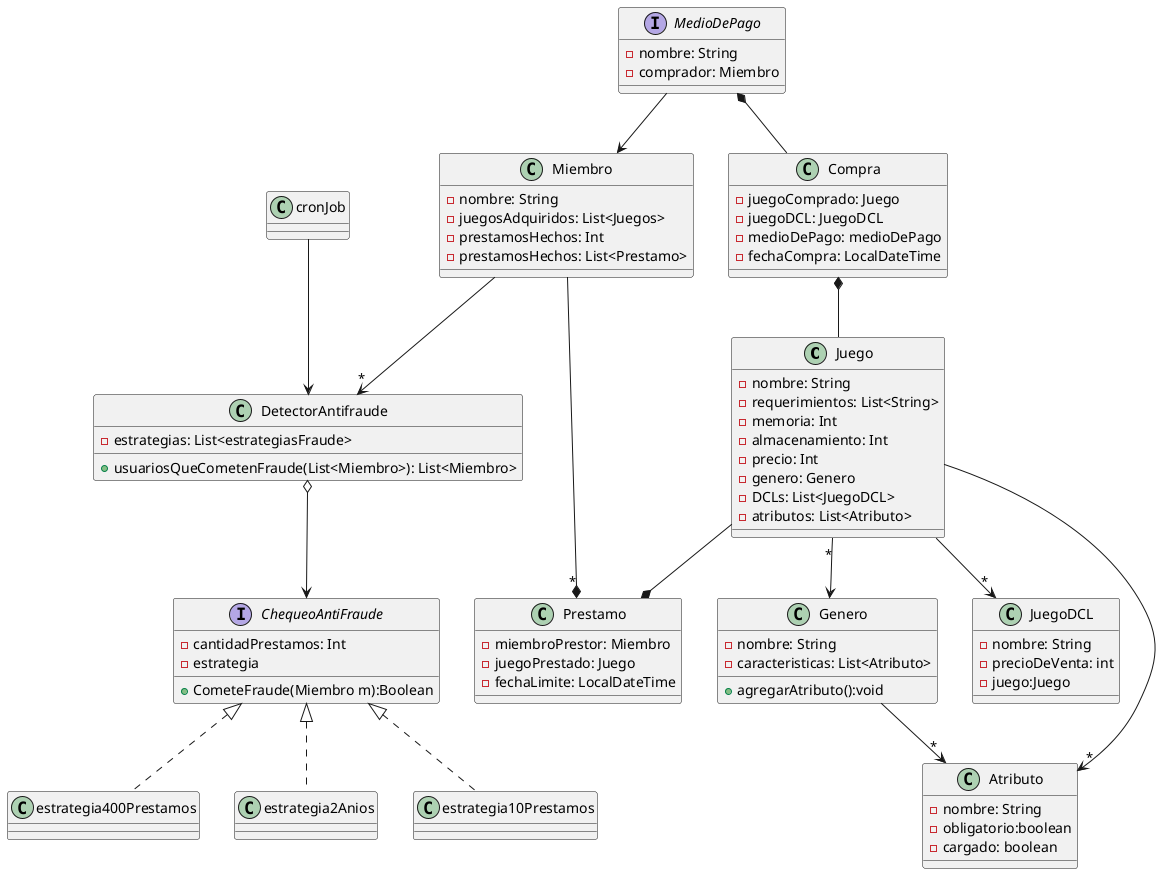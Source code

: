@startuml

class Juego{
    -nombre: String
    -requerimientos: List<String>
    -memoria: Int
    -almacenamiento: Int
    -precio: Int
    -genero: Genero
    -DCLs: List<JuegoDCL>
    -atributos: List<Atributo>
}

class JuegoDCL {
    -nombre: String
    -precioDeVenta: int
    -juego:Juego
}

class Atributo{
    -nombre: String
    -obligatorio:boolean
    -cargado: boolean
}

class Genero{
    -nombre: String
    -caracteristicas: List<Atributo>
    +agregarAtributo():void
}
class Compra{
    -juegoComprado: Juego
    -juegoDCL: JuegoDCL
    -medioDePago: medioDePago
    -fechaCompra: LocalDateTime
}
interface MedioDePago{
    -nombre: String
    -comprador: Miembro
}
class Prestamo{
    -miembroPrestor: Miembro
    -juegoPrestado: Juego
    -fechaLimite: LocalDateTime
}
class DetectorAntifraude{
    -estrategias: List<estrategiasFraude>
    +usuariosQueCometenFraude(List<Miembro>): List<Miembro>
}
interface ChequeoAntiFraude{
    -cantidadPrestamos: Int
    -estrategia
    +CometeFraude(Miembro m):Boolean
}
class estrategia10Prestamos implements ChequeoAntiFraude{
}
class estrategia400Prestamos implements ChequeoAntiFraude{
}
class estrategia2Anios implements ChequeoAntiFraude{
}
class Miembro{
    -nombre: String
    -juegosAdquiridos: List<Juegos>
    -prestamosHechos: Int
    -prestamosHechos: List<Prestamo>
}
class cronJob{
}
MedioDePago --> Miembro
Miembro --> "*"DetectorAntifraude
Miembro --* "*" Prestamo
cronJob --> DetectorAntifraude
DetectorAntifraude o--> ChequeoAntiFraude
Juego --* Prestamo
MedioDePago *-- Compra
Compra *-- Juego
Juego "*" --> Genero
Genero --> "*"Atributo
Juego --> "*" Atributo
Juego --> "*"JuegoDCL
@enduml